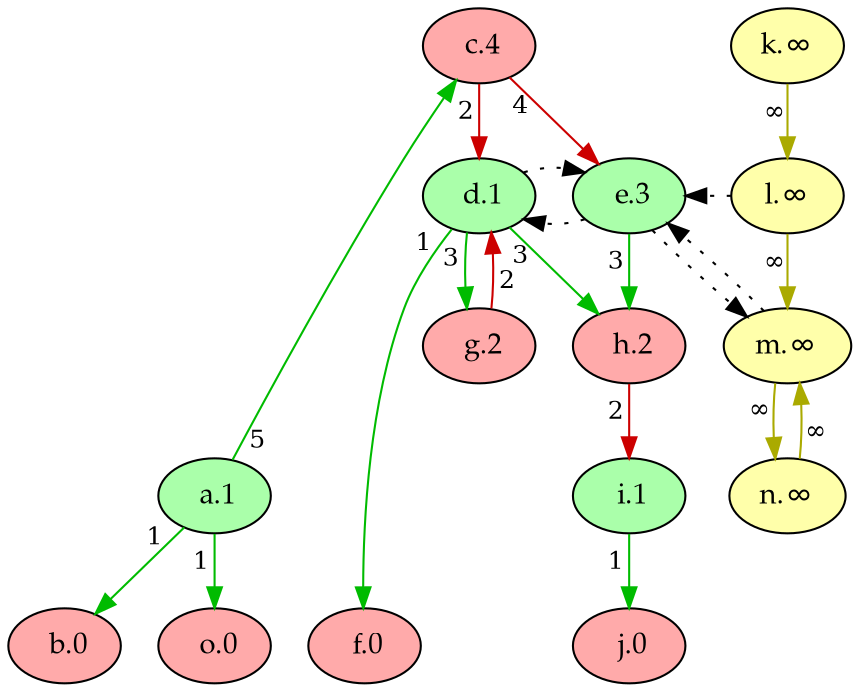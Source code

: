 digraph {
    rankdir="TB"
    node [style=filled fontname="Palatino" fontsize=14]
    node [fillcolor="#AAFFAA"]
    "i" [label=" i.1"]
    "d" [label=" d.1"]
    "a" [label=" a.1"]
    "e" [label=" e.3"]
    node [fillcolor="#FFAAAA"]
    "b" [label=" b.0"]
    "f" [label=" f.0"]
    "j" [label=" j.0"]
    "o" [label=" o.0"]
    "g" [label=" g.2"]
    "h" [label=" h.2"]
    "c" [label=" c.4"]
    node [fillcolor="#FFFFAA"]
    "l" [label="l.∞"]
    "k" [label="k.∞"]
    "m" [label="m.∞"]
    "n" [label="n.∞"]
    edge[labeldistance=1.5 fontsize=12]
    edge [color="#AAAA00" style="solid" dir="forward" taillabel="∞"]
          "k" -> "l" 
          "m" -> "n" 
          "l" -> "m" 
          "n" -> "m" 
    edge [color="#00BB00" style="solid" dir="forward" taillabel="1"]
          "a" -> "b" 
          "d" -> "f" 
          "i" -> "j" 
          "a" -> "o" 
    edge [color="#00BB00" style="solid" dir="forward" taillabel="3"]
          "e" -> "h" 
          "d" -> "g" 
          "d" -> "h" 
    edge [color="#00BB00" style="solid" dir="forward" taillabel="5"]
          "a" -> "c" 
    edge [color="#CC0000" style="solid" dir="forward" taillabel="2"]
          "c" -> "d" 
          "g" -> "d" 
          "h" -> "i" 
    edge [color="#CC0000" style="solid" dir="forward" taillabel="4"]
          "c" -> "e" 
    edge [color="black" style="dotted" dir="forward" taillabel="" constraint=false]
          "l" -> "e" 
          "e" -> "m" 
          "e" -> "d" 
          "d" -> "e" 
          "m" -> "e" 
    {rank = max "b" "f" "j" "o"}
    {rank = min "c"}
}
